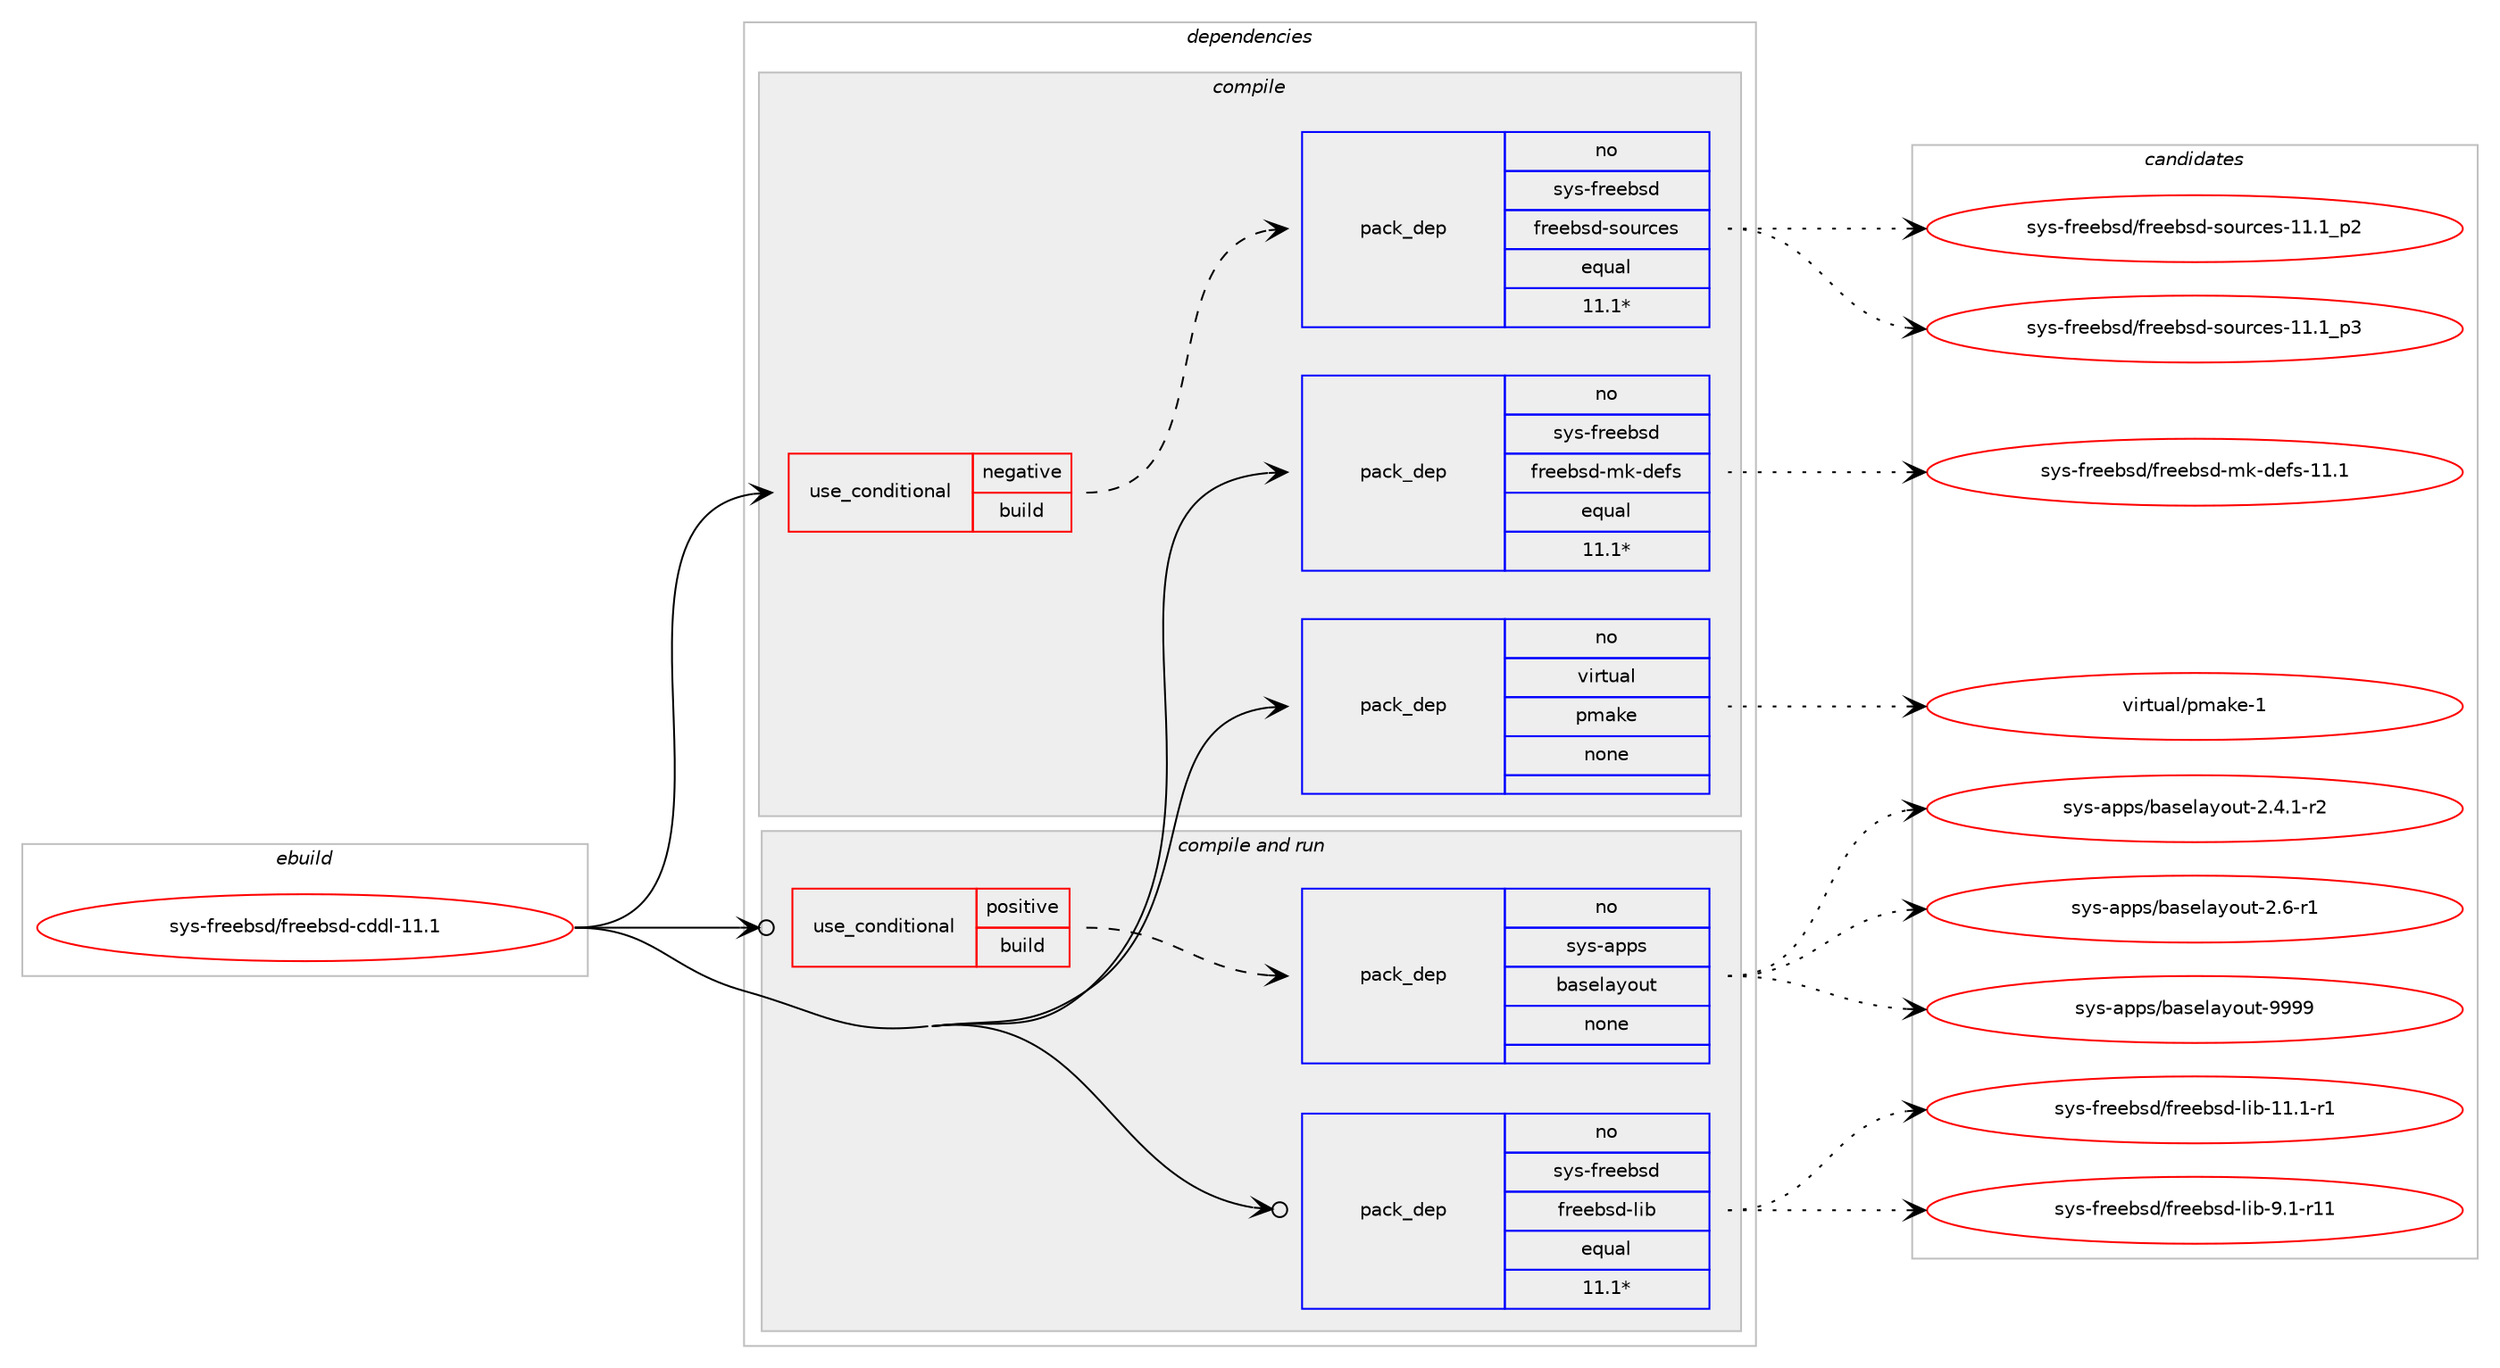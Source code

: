 digraph prolog {

# *************
# Graph options
# *************

newrank=true;
concentrate=true;
compound=true;
graph [rankdir=LR,fontname=Helvetica,fontsize=10,ranksep=1.5];#, ranksep=2.5, nodesep=0.2];
edge  [arrowhead=vee];
node  [fontname=Helvetica,fontsize=10];

# **********
# The ebuild
# **********

subgraph cluster_leftcol {
color=gray;
rank=same;
label=<<i>ebuild</i>>;
id [label="sys-freebsd/freebsd-cddl-11.1", color=red, width=4, href="../sys-freebsd/freebsd-cddl-11.1.svg"];
}

# ****************
# The dependencies
# ****************

subgraph cluster_midcol {
color=gray;
label=<<i>dependencies</i>>;
subgraph cluster_compile {
fillcolor="#eeeeee";
style=filled;
label=<<i>compile</i>>;
subgraph cond245 {
dependency1224 [label=<<TABLE BORDER="0" CELLBORDER="1" CELLSPACING="0" CELLPADDING="4"><TR><TD ROWSPAN="3" CELLPADDING="10">use_conditional</TD></TR><TR><TD>negative</TD></TR><TR><TD>build</TD></TR></TABLE>>, shape=none, color=red];
subgraph pack965 {
dependency1225 [label=<<TABLE BORDER="0" CELLBORDER="1" CELLSPACING="0" CELLPADDING="4" WIDTH="220"><TR><TD ROWSPAN="6" CELLPADDING="30">pack_dep</TD></TR><TR><TD WIDTH="110">no</TD></TR><TR><TD>sys-freebsd</TD></TR><TR><TD>freebsd-sources</TD></TR><TR><TD>equal</TD></TR><TR><TD>11.1*</TD></TR></TABLE>>, shape=none, color=blue];
}
dependency1224:e -> dependency1225:w [weight=20,style="dashed",arrowhead="vee"];
}
id:e -> dependency1224:w [weight=20,style="solid",arrowhead="vee"];
subgraph pack966 {
dependency1226 [label=<<TABLE BORDER="0" CELLBORDER="1" CELLSPACING="0" CELLPADDING="4" WIDTH="220"><TR><TD ROWSPAN="6" CELLPADDING="30">pack_dep</TD></TR><TR><TD WIDTH="110">no</TD></TR><TR><TD>sys-freebsd</TD></TR><TR><TD>freebsd-mk-defs</TD></TR><TR><TD>equal</TD></TR><TR><TD>11.1*</TD></TR></TABLE>>, shape=none, color=blue];
}
id:e -> dependency1226:w [weight=20,style="solid",arrowhead="vee"];
subgraph pack967 {
dependency1227 [label=<<TABLE BORDER="0" CELLBORDER="1" CELLSPACING="0" CELLPADDING="4" WIDTH="220"><TR><TD ROWSPAN="6" CELLPADDING="30">pack_dep</TD></TR><TR><TD WIDTH="110">no</TD></TR><TR><TD>virtual</TD></TR><TR><TD>pmake</TD></TR><TR><TD>none</TD></TR><TR><TD></TD></TR></TABLE>>, shape=none, color=blue];
}
id:e -> dependency1227:w [weight=20,style="solid",arrowhead="vee"];
}
subgraph cluster_compileandrun {
fillcolor="#eeeeee";
style=filled;
label=<<i>compile and run</i>>;
subgraph cond246 {
dependency1228 [label=<<TABLE BORDER="0" CELLBORDER="1" CELLSPACING="0" CELLPADDING="4"><TR><TD ROWSPAN="3" CELLPADDING="10">use_conditional</TD></TR><TR><TD>positive</TD></TR><TR><TD>build</TD></TR></TABLE>>, shape=none, color=red];
subgraph pack968 {
dependency1229 [label=<<TABLE BORDER="0" CELLBORDER="1" CELLSPACING="0" CELLPADDING="4" WIDTH="220"><TR><TD ROWSPAN="6" CELLPADDING="30">pack_dep</TD></TR><TR><TD WIDTH="110">no</TD></TR><TR><TD>sys-apps</TD></TR><TR><TD>baselayout</TD></TR><TR><TD>none</TD></TR><TR><TD></TD></TR></TABLE>>, shape=none, color=blue];
}
dependency1228:e -> dependency1229:w [weight=20,style="dashed",arrowhead="vee"];
}
id:e -> dependency1228:w [weight=20,style="solid",arrowhead="odotvee"];
subgraph pack969 {
dependency1230 [label=<<TABLE BORDER="0" CELLBORDER="1" CELLSPACING="0" CELLPADDING="4" WIDTH="220"><TR><TD ROWSPAN="6" CELLPADDING="30">pack_dep</TD></TR><TR><TD WIDTH="110">no</TD></TR><TR><TD>sys-freebsd</TD></TR><TR><TD>freebsd-lib</TD></TR><TR><TD>equal</TD></TR><TR><TD>11.1*</TD></TR></TABLE>>, shape=none, color=blue];
}
id:e -> dependency1230:w [weight=20,style="solid",arrowhead="odotvee"];
}
subgraph cluster_run {
fillcolor="#eeeeee";
style=filled;
label=<<i>run</i>>;
}
}

# **************
# The candidates
# **************

subgraph cluster_choices {
rank=same;
color=gray;
label=<<i>candidates</i>>;

subgraph choice965 {
color=black;
nodesep=1;
choice11512111545102114101101981151004710211410110198115100451151111171149910111545494946499511250 [label="sys-freebsd/freebsd-sources-11.1_p2", color=red, width=4,href="../sys-freebsd/freebsd-sources-11.1_p2.svg"];
choice11512111545102114101101981151004710211410110198115100451151111171149910111545494946499511251 [label="sys-freebsd/freebsd-sources-11.1_p3", color=red, width=4,href="../sys-freebsd/freebsd-sources-11.1_p3.svg"];
dependency1225:e -> choice11512111545102114101101981151004710211410110198115100451151111171149910111545494946499511250:w [style=dotted,weight="100"];
dependency1225:e -> choice11512111545102114101101981151004710211410110198115100451151111171149910111545494946499511251:w [style=dotted,weight="100"];
}
subgraph choice966 {
color=black;
nodesep=1;
choice1151211154510211410110198115100471021141011019811510045109107451001011021154549494649 [label="sys-freebsd/freebsd-mk-defs-11.1", color=red, width=4,href="../sys-freebsd/freebsd-mk-defs-11.1.svg"];
dependency1226:e -> choice1151211154510211410110198115100471021141011019811510045109107451001011021154549494649:w [style=dotted,weight="100"];
}
subgraph choice967 {
color=black;
nodesep=1;
choice1181051141161179710847112109971071014549 [label="virtual/pmake-1", color=red, width=4,href="../virtual/pmake-1.svg"];
dependency1227:e -> choice1181051141161179710847112109971071014549:w [style=dotted,weight="100"];
}
subgraph choice968 {
color=black;
nodesep=1;
choice1151211154597112112115479897115101108971211111171164550465246494511450 [label="sys-apps/baselayout-2.4.1-r2", color=red, width=4,href="../sys-apps/baselayout-2.4.1-r2.svg"];
choice115121115459711211211547989711510110897121111117116455046544511449 [label="sys-apps/baselayout-2.6-r1", color=red, width=4,href="../sys-apps/baselayout-2.6-r1.svg"];
choice1151211154597112112115479897115101108971211111171164557575757 [label="sys-apps/baselayout-9999", color=red, width=4,href="../sys-apps/baselayout-9999.svg"];
dependency1229:e -> choice1151211154597112112115479897115101108971211111171164550465246494511450:w [style=dotted,weight="100"];
dependency1229:e -> choice115121115459711211211547989711510110897121111117116455046544511449:w [style=dotted,weight="100"];
dependency1229:e -> choice1151211154597112112115479897115101108971211111171164557575757:w [style=dotted,weight="100"];
}
subgraph choice969 {
color=black;
nodesep=1;
choice11512111545102114101101981151004710211410110198115100451081059845494946494511449 [label="sys-freebsd/freebsd-lib-11.1-r1", color=red, width=4,href="../sys-freebsd/freebsd-lib-11.1-r1.svg"];
choice11512111545102114101101981151004710211410110198115100451081059845574649451144949 [label="sys-freebsd/freebsd-lib-9.1-r11", color=red, width=4,href="../sys-freebsd/freebsd-lib-9.1-r11.svg"];
dependency1230:e -> choice11512111545102114101101981151004710211410110198115100451081059845494946494511449:w [style=dotted,weight="100"];
dependency1230:e -> choice11512111545102114101101981151004710211410110198115100451081059845574649451144949:w [style=dotted,weight="100"];
}
}

}
